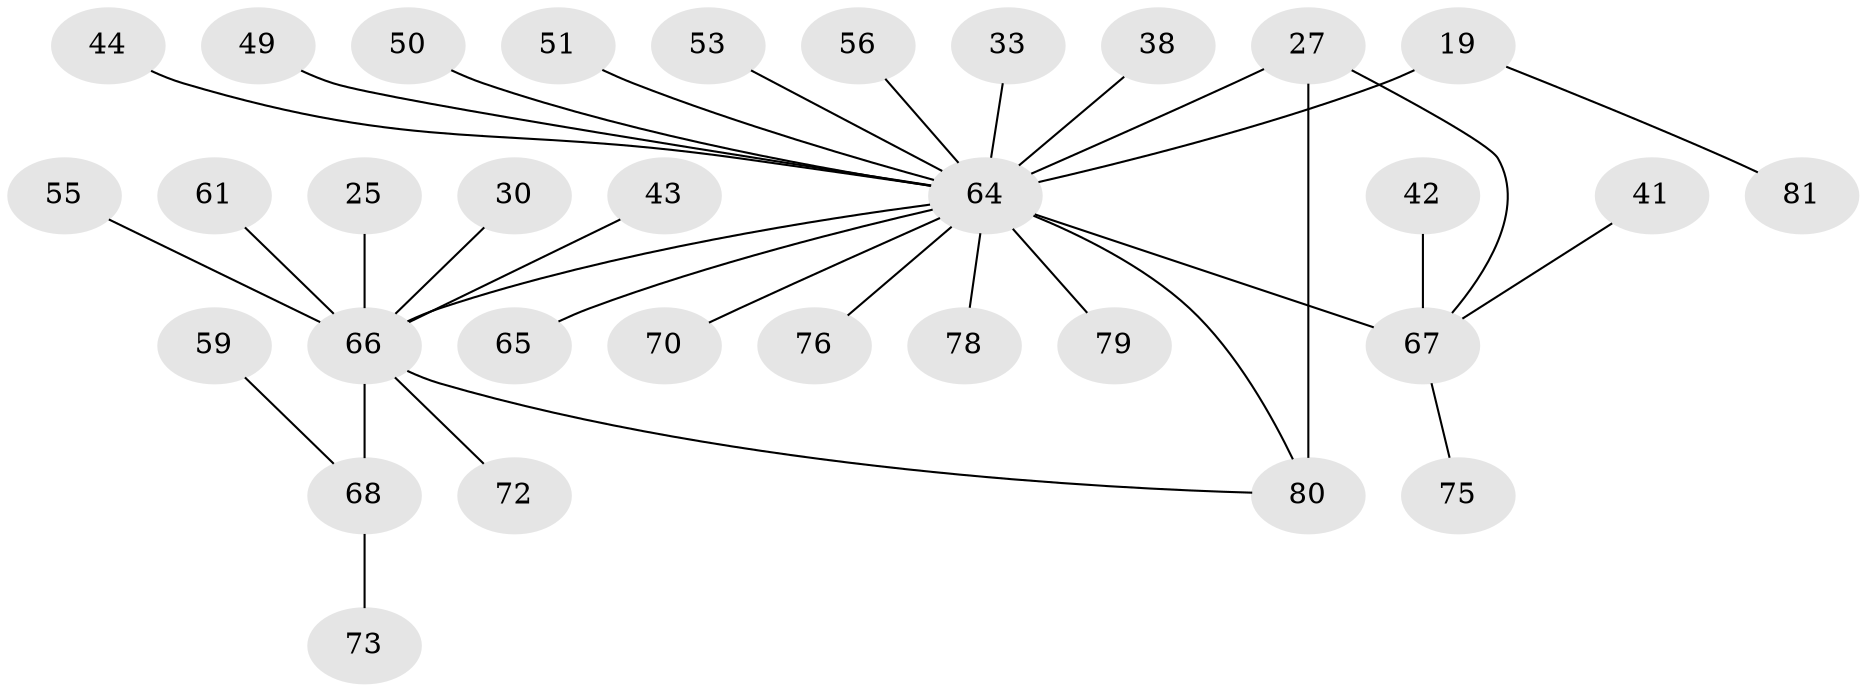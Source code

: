 // original degree distribution, {9: 0.037037037037037035, 8: 0.012345679012345678, 7: 0.037037037037037035, 6: 0.04938271604938271, 5: 0.04938271604938271, 10: 0.024691358024691357, 4: 0.04938271604938271, 3: 0.024691358024691357, 1: 0.5925925925925926, 2: 0.12345679012345678}
// Generated by graph-tools (version 1.1) at 2025/57/03/04/25 21:57:41]
// undirected, 32 vertices, 34 edges
graph export_dot {
graph [start="1"]
  node [color=gray90,style=filled];
  19 [super="+17"];
  25;
  27 [super="+12"];
  30;
  33;
  38;
  41;
  42;
  43;
  44;
  49;
  50;
  51;
  53 [super="+52"];
  55;
  56 [super="+37"];
  59;
  61 [super="+57"];
  64 [super="+20+26+35+54+21+32"];
  65;
  66 [super="+16+8"];
  67 [super="+4"];
  68 [super="+15+29+40"];
  70;
  72;
  73;
  75;
  76;
  78;
  79;
  80 [super="+58+74+77+71"];
  81 [super="+31+34+47+62+69"];
  19 -- 81;
  19 -- 64 [weight=6];
  25 -- 66;
  27 -- 64;
  27 -- 80 [weight=4];
  27 -- 67;
  30 -- 66;
  33 -- 64;
  38 -- 64;
  41 -- 67;
  42 -- 67;
  43 -- 66;
  44 -- 64;
  49 -- 64;
  50 -- 64;
  51 -- 64;
  53 -- 64;
  55 -- 66;
  56 -- 64;
  59 -- 68;
  61 -- 66;
  64 -- 65;
  64 -- 70;
  64 -- 78;
  64 -- 79;
  64 -- 76;
  64 -- 66 [weight=7];
  64 -- 80;
  64 -- 67 [weight=6];
  66 -- 68 [weight=4];
  66 -- 72;
  66 -- 80;
  67 -- 75;
  68 -- 73;
}
